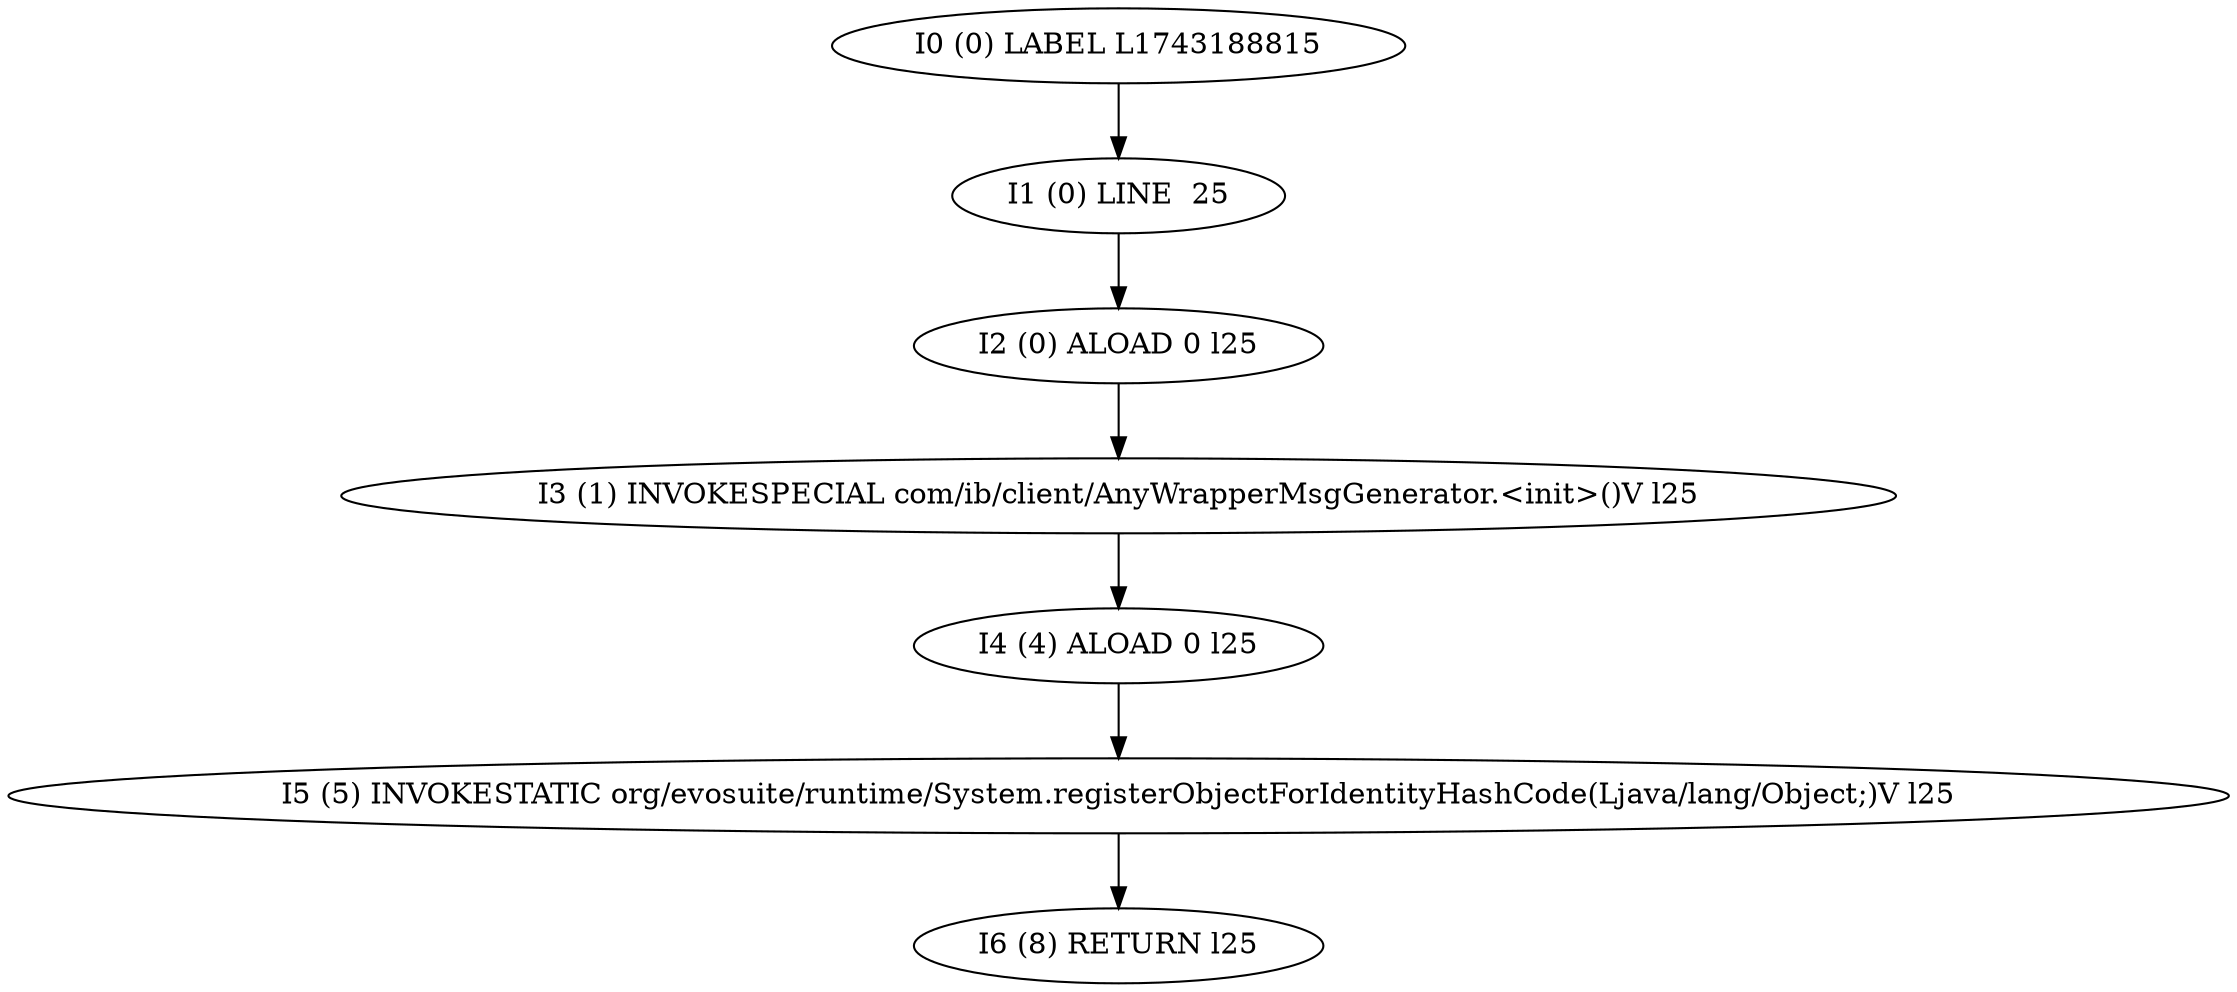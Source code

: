 digraph G {
  1 [ label="I0 (0) LABEL L1743188815" ];
  2 [ label="I1 (0) LINE  25" ];
  3 [ label="I2 (0) ALOAD 0 l25" ];
  4 [ label="I3 (1) INVOKESPECIAL com/ib/client/AnyWrapperMsgGenerator.<init>()V l25" ];
  5 [ label="I4 (4) ALOAD 0 l25" ];
  6 [ label="I5 (5) INVOKESTATIC org/evosuite/runtime/System.registerObjectForIdentityHashCode(Ljava/lang/Object;)V l25" ];
  7 [ label="I6 (8) RETURN l25" ];
  1 -> 2 [ label="" ];
  2 -> 3 [ label="" ];
  3 -> 4 [ label="" ];
  4 -> 5 [ label="" ];
  5 -> 6 [ label="" ];
  6 -> 7 [ label="" ];
}
